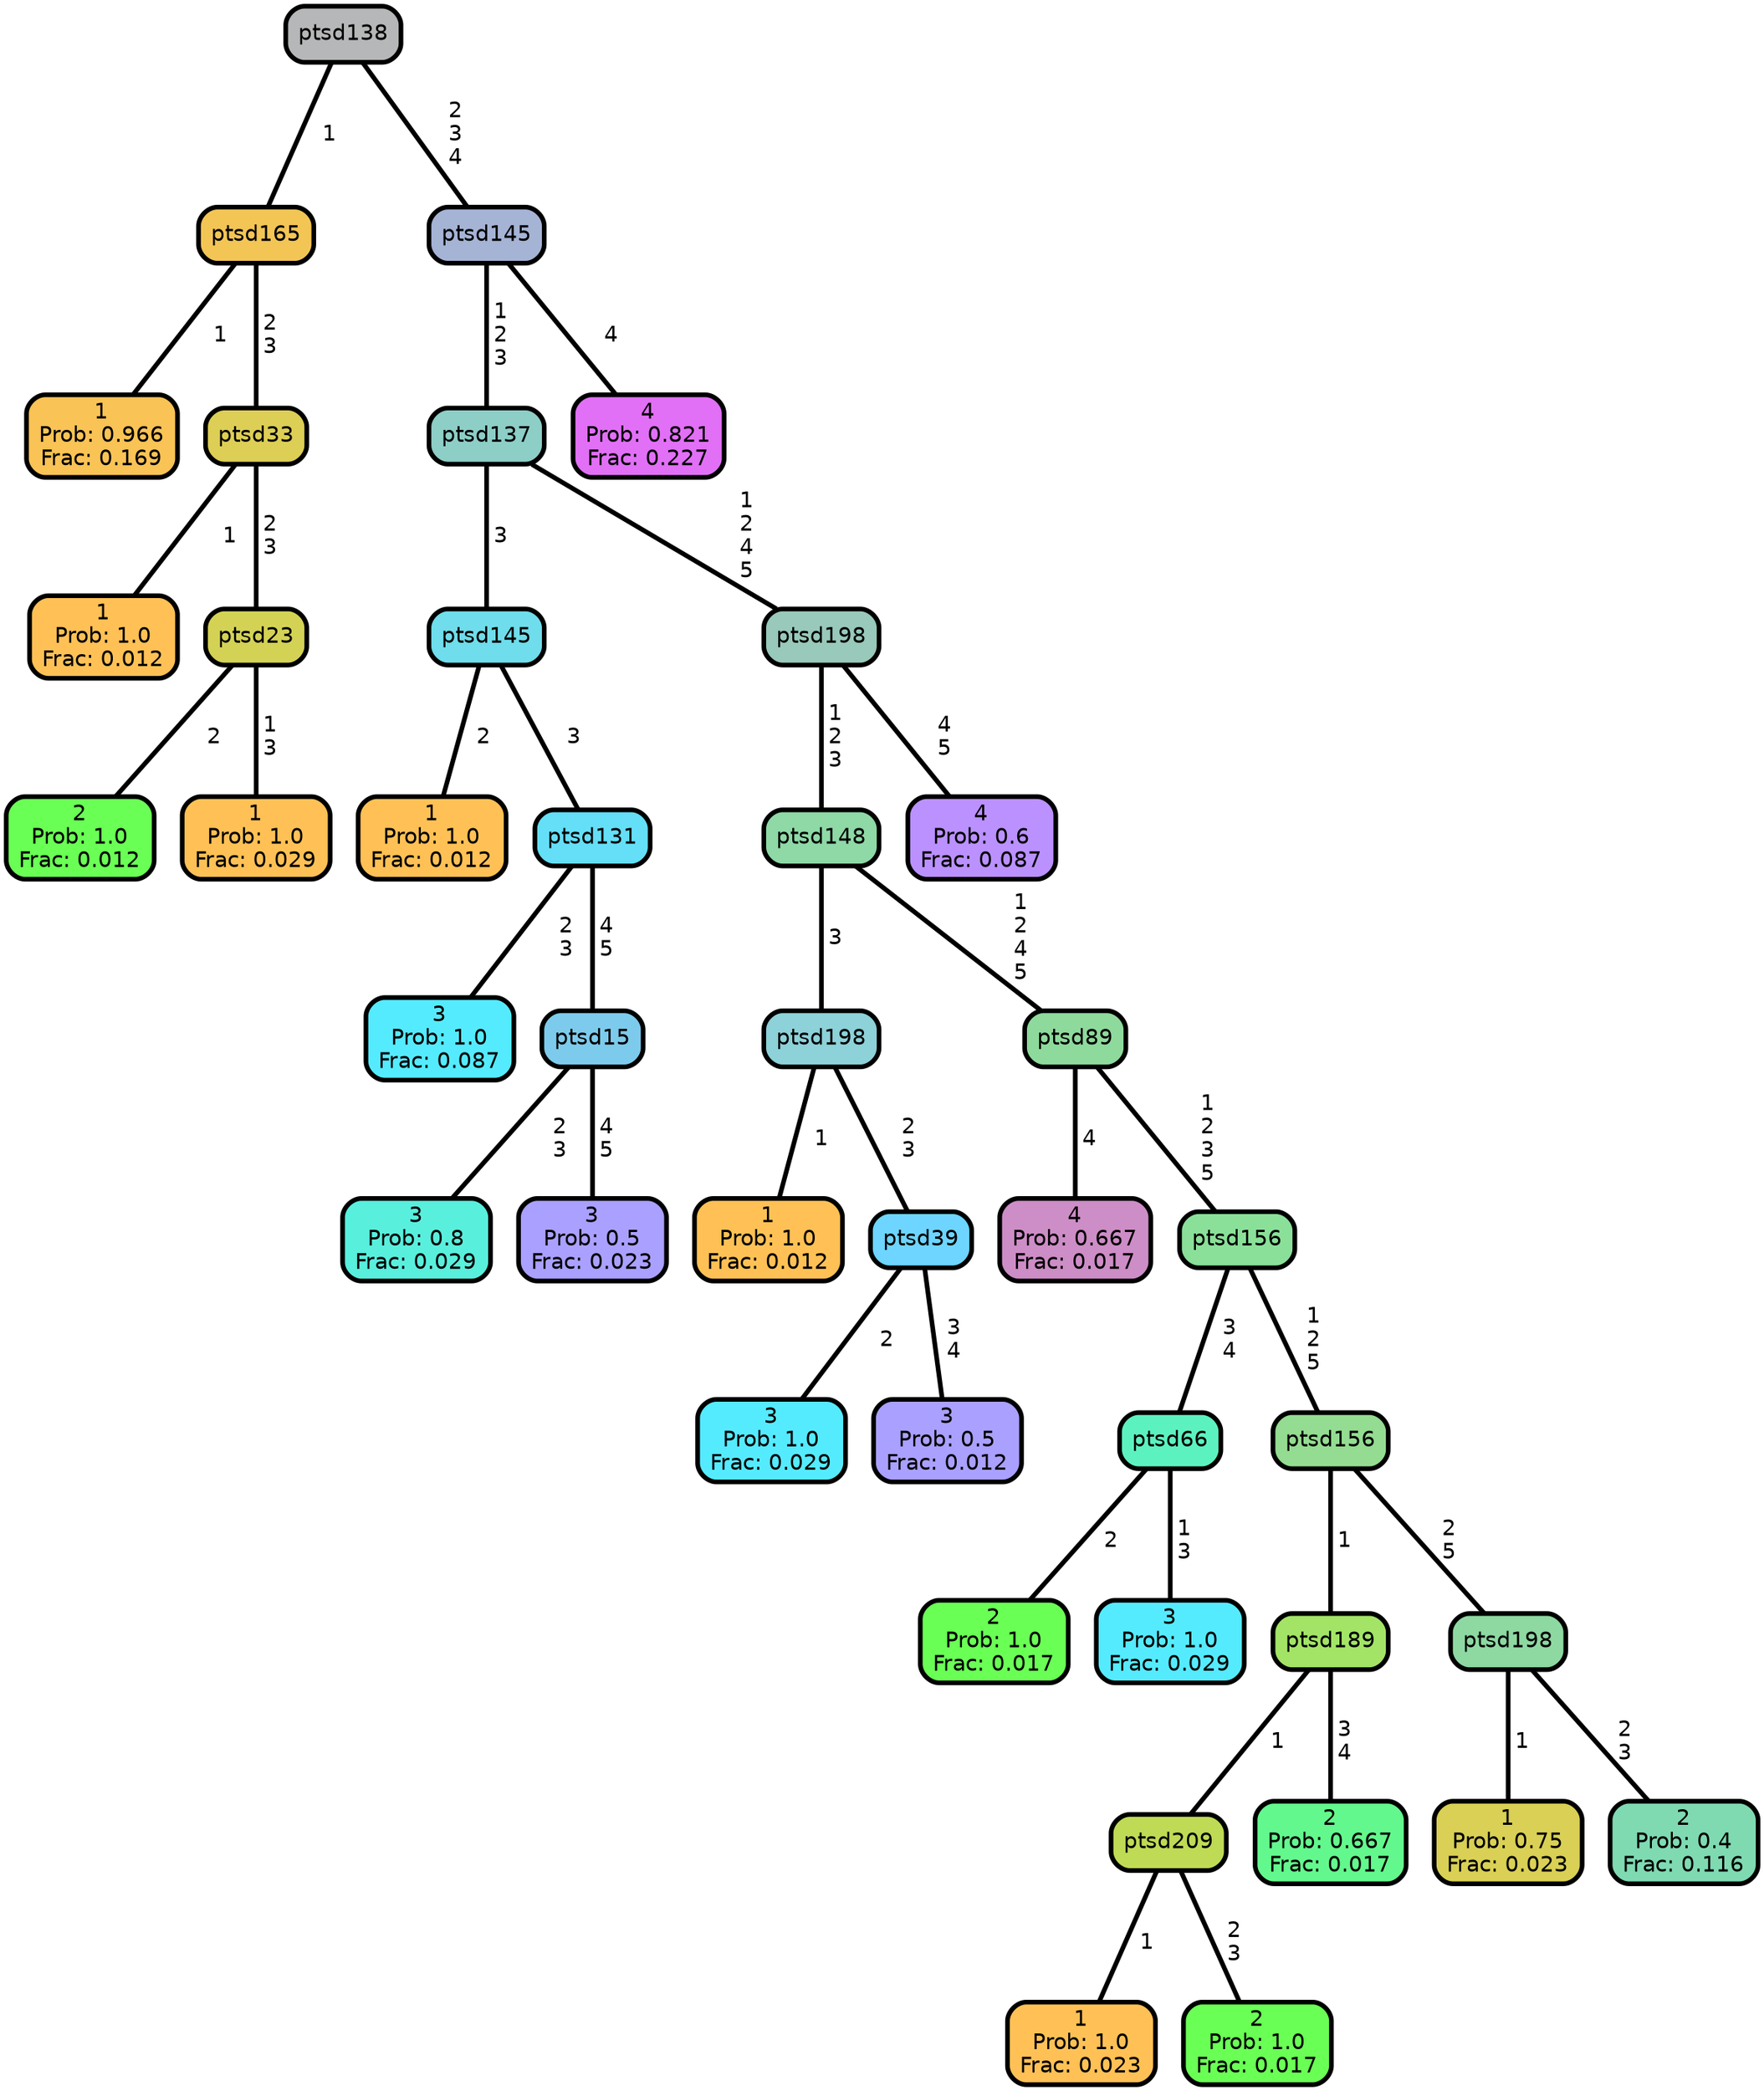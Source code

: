 graph Tree {
node [shape=box, style="filled, rounded",color="black",penwidth="3",fontcolor="black",                 fontname=helvetica] ;
graph [ranksep="0 equally", splines=straight,                 bgcolor=transparent, dpi=200] ;
edge [fontname=helvetica, color=black] ;
0 [label="1
Prob: 0.966
Frac: 0.169", fillcolor="#f9c355"] ;
1 [label="ptsd165", fillcolor="#f3c555"] ;
2 [label="1
Prob: 1.0
Frac: 0.012", fillcolor="#ffc155"] ;
3 [label="ptsd33", fillcolor="#ddce55"] ;
4 [label="2
Prob: 1.0
Frac: 0.012", fillcolor="#6aff55"] ;
5 [label="ptsd23", fillcolor="#d4d255"] ;
6 [label="1
Prob: 1.0
Frac: 0.029", fillcolor="#ffc155"] ;
7 [label="ptsd138", fillcolor="#b6b7b8"] ;
8 [label="1
Prob: 1.0
Frac: 0.012", fillcolor="#ffc155"] ;
9 [label="ptsd145", fillcolor="#6fddeb"] ;
10 [label="3
Prob: 1.0
Frac: 0.087", fillcolor="#55ebff"] ;
11 [label="ptsd131", fillcolor="#64dff7"] ;
12 [label="3
Prob: 0.8
Frac: 0.029", fillcolor="#59efdd"] ;
13 [label="ptsd15", fillcolor="#7dcbec"] ;
14 [label="3
Prob: 0.5
Frac: 0.023", fillcolor="#aaa0ff"] ;
15 [label="ptsd137", fillcolor="#8dcec7"] ;
16 [label="1
Prob: 1.0
Frac: 0.012", fillcolor="#ffc155"] ;
17 [label="ptsd198", fillcolor="#8dd1d9"] ;
18 [label="3
Prob: 1.0
Frac: 0.029", fillcolor="#55ebff"] ;
19 [label="ptsd39", fillcolor="#6dd5ff"] ;
20 [label="3
Prob: 0.5
Frac: 0.012", fillcolor="#aaa0ff"] ;
21 [label="ptsd148", fillcolor="#8ed9a6"] ;
22 [label="4
Prob: 0.667
Frac: 0.017", fillcolor="#cd8dc6"] ;
23 [label="ptsd89", fillcolor="#8eda9c"] ;
24 [label="2
Prob: 1.0
Frac: 0.017", fillcolor="#6aff55"] ;
25 [label="ptsd66", fillcolor="#5cf2bf"] ;
26 [label="3
Prob: 1.0
Frac: 0.029", fillcolor="#55ebff"] ;
27 [label="ptsd156", fillcolor="#8ae099"] ;
28 [label="1
Prob: 1.0
Frac: 0.023", fillcolor="#ffc155"] ;
29 [label="ptsd209", fillcolor="#bfdb55"] ;
30 [label="2
Prob: 1.0
Frac: 0.017", fillcolor="#6aff55"] ;
31 [label="ptsd189", fillcolor="#a3e466"] ;
32 [label="2
Prob: 0.667
Frac: 0.017", fillcolor="#63f88d"] ;
33 [label="ptsd156", fillcolor="#94dc91"] ;
34 [label="1
Prob: 0.75
Frac: 0.023", fillcolor="#d9d055"] ;
35 [label="ptsd198", fillcolor="#8ed8a2"] ;
36 [label="2
Prob: 0.4
Frac: 0.116", fillcolor="#7fdab2"] ;
37 [label="ptsd198", fillcolor="#98c9ba"] ;
38 [label="4
Prob: 0.6
Frac: 0.087", fillcolor="#bb91ff"] ;
39 [label="ptsd145", fillcolor="#a5b3d5"] ;
40 [label="4
Prob: 0.821
Frac: 0.227", fillcolor="#e170f6"] ;
1 -- 0 [label=" 1",penwidth=3] ;
1 -- 3 [label=" 2\n 3",penwidth=3] ;
3 -- 2 [label=" 1",penwidth=3] ;
3 -- 5 [label=" 2\n 3",penwidth=3] ;
5 -- 4 [label=" 2",penwidth=3] ;
5 -- 6 [label=" 1\n 3",penwidth=3] ;
7 -- 1 [label=" 1",penwidth=3] ;
7 -- 39 [label=" 2\n 3\n 4",penwidth=3] ;
9 -- 8 [label=" 2",penwidth=3] ;
9 -- 11 [label=" 3",penwidth=3] ;
11 -- 10 [label=" 2\n 3",penwidth=3] ;
11 -- 13 [label=" 4\n 5",penwidth=3] ;
13 -- 12 [label=" 2\n 3",penwidth=3] ;
13 -- 14 [label=" 4\n 5",penwidth=3] ;
15 -- 9 [label=" 3",penwidth=3] ;
15 -- 37 [label=" 1\n 2\n 4\n 5",penwidth=3] ;
17 -- 16 [label=" 1",penwidth=3] ;
17 -- 19 [label=" 2\n 3",penwidth=3] ;
19 -- 18 [label=" 2",penwidth=3] ;
19 -- 20 [label=" 3\n 4",penwidth=3] ;
21 -- 17 [label=" 3",penwidth=3] ;
21 -- 23 [label=" 1\n 2\n 4\n 5",penwidth=3] ;
23 -- 22 [label=" 4",penwidth=3] ;
23 -- 27 [label=" 1\n 2\n 3\n 5",penwidth=3] ;
25 -- 24 [label=" 2",penwidth=3] ;
25 -- 26 [label=" 1\n 3",penwidth=3] ;
27 -- 25 [label=" 3\n 4",penwidth=3] ;
27 -- 33 [label=" 1\n 2\n 5",penwidth=3] ;
29 -- 28 [label=" 1",penwidth=3] ;
29 -- 30 [label=" 2\n 3",penwidth=3] ;
31 -- 29 [label=" 1",penwidth=3] ;
31 -- 32 [label=" 3\n 4",penwidth=3] ;
33 -- 31 [label=" 1",penwidth=3] ;
33 -- 35 [label=" 2\n 5",penwidth=3] ;
35 -- 34 [label=" 1",penwidth=3] ;
35 -- 36 [label=" 2\n 3",penwidth=3] ;
37 -- 21 [label=" 1\n 2\n 3",penwidth=3] ;
37 -- 38 [label=" 4\n 5",penwidth=3] ;
39 -- 15 [label=" 1\n 2\n 3",penwidth=3] ;
39 -- 40 [label=" 4",penwidth=3] ;
{rank = same;}}